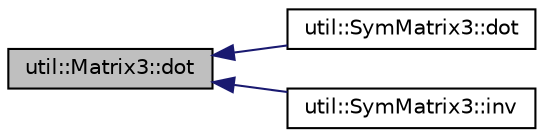 digraph "util::Matrix3::dot"
{
  edge [fontname="Helvetica",fontsize="10",labelfontname="Helvetica",labelfontsize="10"];
  node [fontname="Helvetica",fontsize="10",shape=record];
  rankdir="LR";
  Node13 [label="util::Matrix3::dot",height=0.2,width=0.4,color="black", fillcolor="grey75", style="filled", fontcolor="black"];
  Node13 -> Node14 [dir="back",color="midnightblue",fontsize="10",style="solid",fontname="Helvetica"];
  Node14 [label="util::SymMatrix3::dot",height=0.2,width=0.4,color="black", fillcolor="white", style="filled",URL="$structutil_1_1SymMatrix3.html#a6d7db1800065c93e01ddb080ec3e263c",tooltip="Computes the dot product of this matrix with another vector. "];
  Node13 -> Node15 [dir="back",color="midnightblue",fontsize="10",style="solid",fontname="Helvetica"];
  Node15 [label="util::SymMatrix3::inv",height=0.2,width=0.4,color="black", fillcolor="white", style="filled",URL="$structutil_1_1SymMatrix3.html#af55a79360a6f9e94444c84976d4ad27a",tooltip="Computes the determinant of matrix. "];
}

